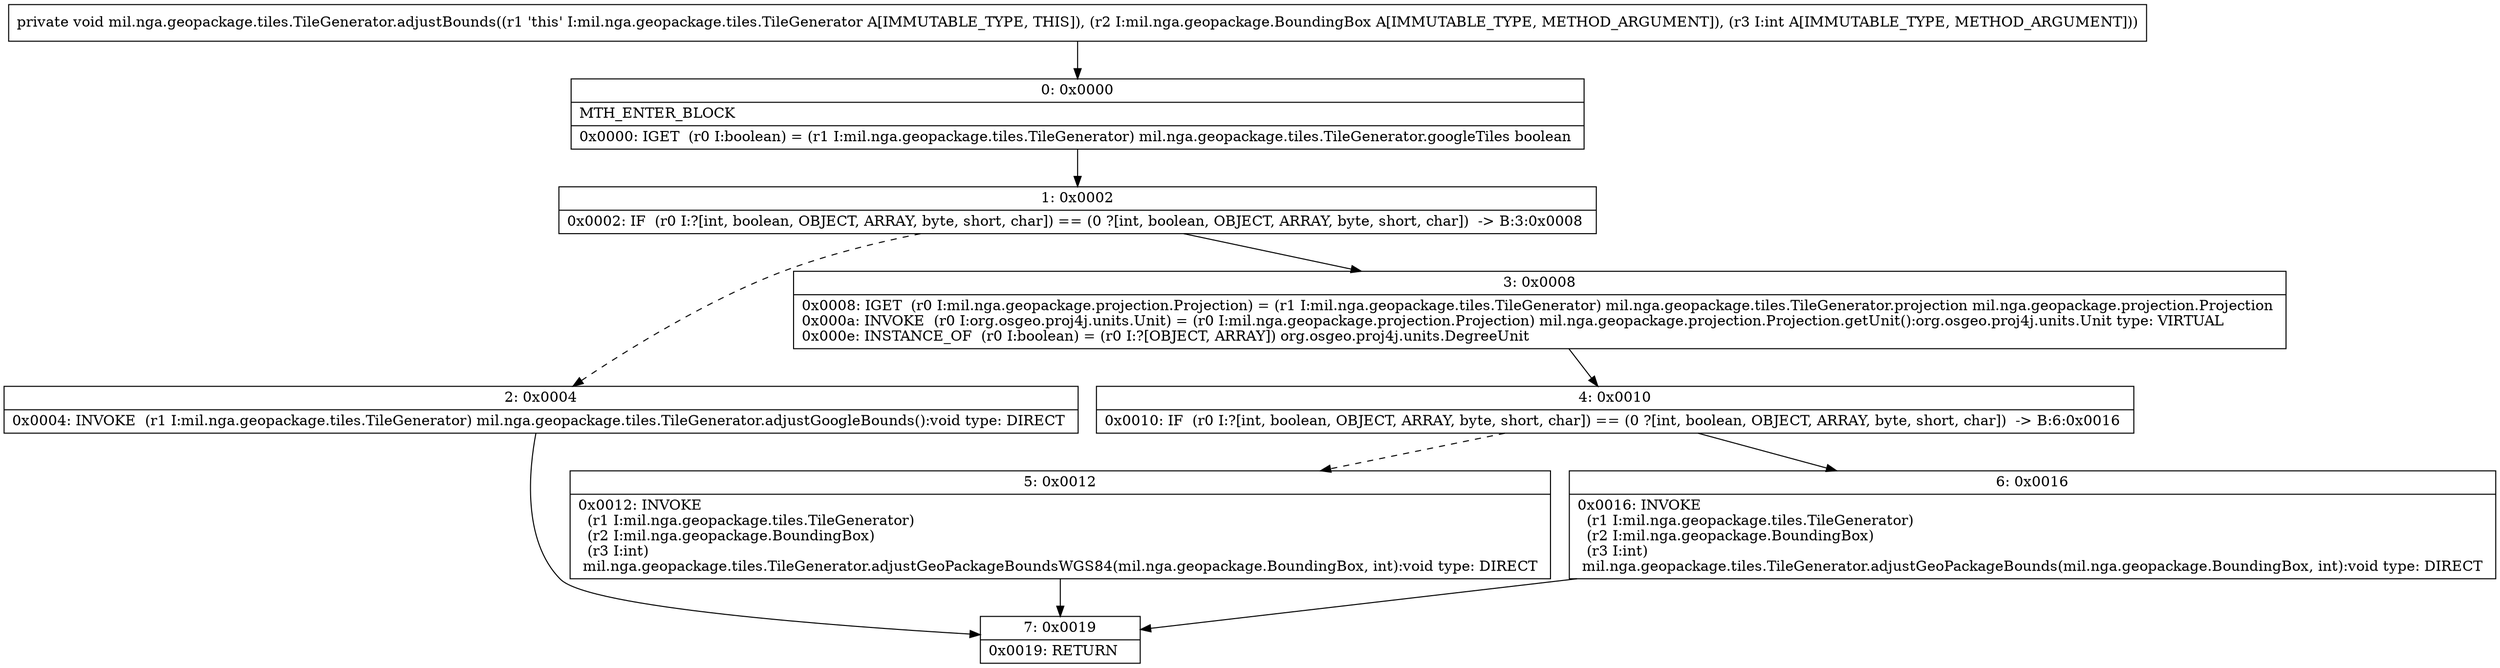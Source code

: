 digraph "CFG formil.nga.geopackage.tiles.TileGenerator.adjustBounds(Lmil\/nga\/geopackage\/BoundingBox;I)V" {
Node_0 [shape=record,label="{0\:\ 0x0000|MTH_ENTER_BLOCK\l|0x0000: IGET  (r0 I:boolean) = (r1 I:mil.nga.geopackage.tiles.TileGenerator) mil.nga.geopackage.tiles.TileGenerator.googleTiles boolean \l}"];
Node_1 [shape=record,label="{1\:\ 0x0002|0x0002: IF  (r0 I:?[int, boolean, OBJECT, ARRAY, byte, short, char]) == (0 ?[int, boolean, OBJECT, ARRAY, byte, short, char])  \-\> B:3:0x0008 \l}"];
Node_2 [shape=record,label="{2\:\ 0x0004|0x0004: INVOKE  (r1 I:mil.nga.geopackage.tiles.TileGenerator) mil.nga.geopackage.tiles.TileGenerator.adjustGoogleBounds():void type: DIRECT \l}"];
Node_3 [shape=record,label="{3\:\ 0x0008|0x0008: IGET  (r0 I:mil.nga.geopackage.projection.Projection) = (r1 I:mil.nga.geopackage.tiles.TileGenerator) mil.nga.geopackage.tiles.TileGenerator.projection mil.nga.geopackage.projection.Projection \l0x000a: INVOKE  (r0 I:org.osgeo.proj4j.units.Unit) = (r0 I:mil.nga.geopackage.projection.Projection) mil.nga.geopackage.projection.Projection.getUnit():org.osgeo.proj4j.units.Unit type: VIRTUAL \l0x000e: INSTANCE_OF  (r0 I:boolean) = (r0 I:?[OBJECT, ARRAY]) org.osgeo.proj4j.units.DegreeUnit \l}"];
Node_4 [shape=record,label="{4\:\ 0x0010|0x0010: IF  (r0 I:?[int, boolean, OBJECT, ARRAY, byte, short, char]) == (0 ?[int, boolean, OBJECT, ARRAY, byte, short, char])  \-\> B:6:0x0016 \l}"];
Node_5 [shape=record,label="{5\:\ 0x0012|0x0012: INVOKE  \l  (r1 I:mil.nga.geopackage.tiles.TileGenerator)\l  (r2 I:mil.nga.geopackage.BoundingBox)\l  (r3 I:int)\l mil.nga.geopackage.tiles.TileGenerator.adjustGeoPackageBoundsWGS84(mil.nga.geopackage.BoundingBox, int):void type: DIRECT \l}"];
Node_6 [shape=record,label="{6\:\ 0x0016|0x0016: INVOKE  \l  (r1 I:mil.nga.geopackage.tiles.TileGenerator)\l  (r2 I:mil.nga.geopackage.BoundingBox)\l  (r3 I:int)\l mil.nga.geopackage.tiles.TileGenerator.adjustGeoPackageBounds(mil.nga.geopackage.BoundingBox, int):void type: DIRECT \l}"];
Node_7 [shape=record,label="{7\:\ 0x0019|0x0019: RETURN   \l}"];
MethodNode[shape=record,label="{private void mil.nga.geopackage.tiles.TileGenerator.adjustBounds((r1 'this' I:mil.nga.geopackage.tiles.TileGenerator A[IMMUTABLE_TYPE, THIS]), (r2 I:mil.nga.geopackage.BoundingBox A[IMMUTABLE_TYPE, METHOD_ARGUMENT]), (r3 I:int A[IMMUTABLE_TYPE, METHOD_ARGUMENT])) }"];
MethodNode -> Node_0;
Node_0 -> Node_1;
Node_1 -> Node_2[style=dashed];
Node_1 -> Node_3;
Node_2 -> Node_7;
Node_3 -> Node_4;
Node_4 -> Node_5[style=dashed];
Node_4 -> Node_6;
Node_5 -> Node_7;
Node_6 -> Node_7;
}

